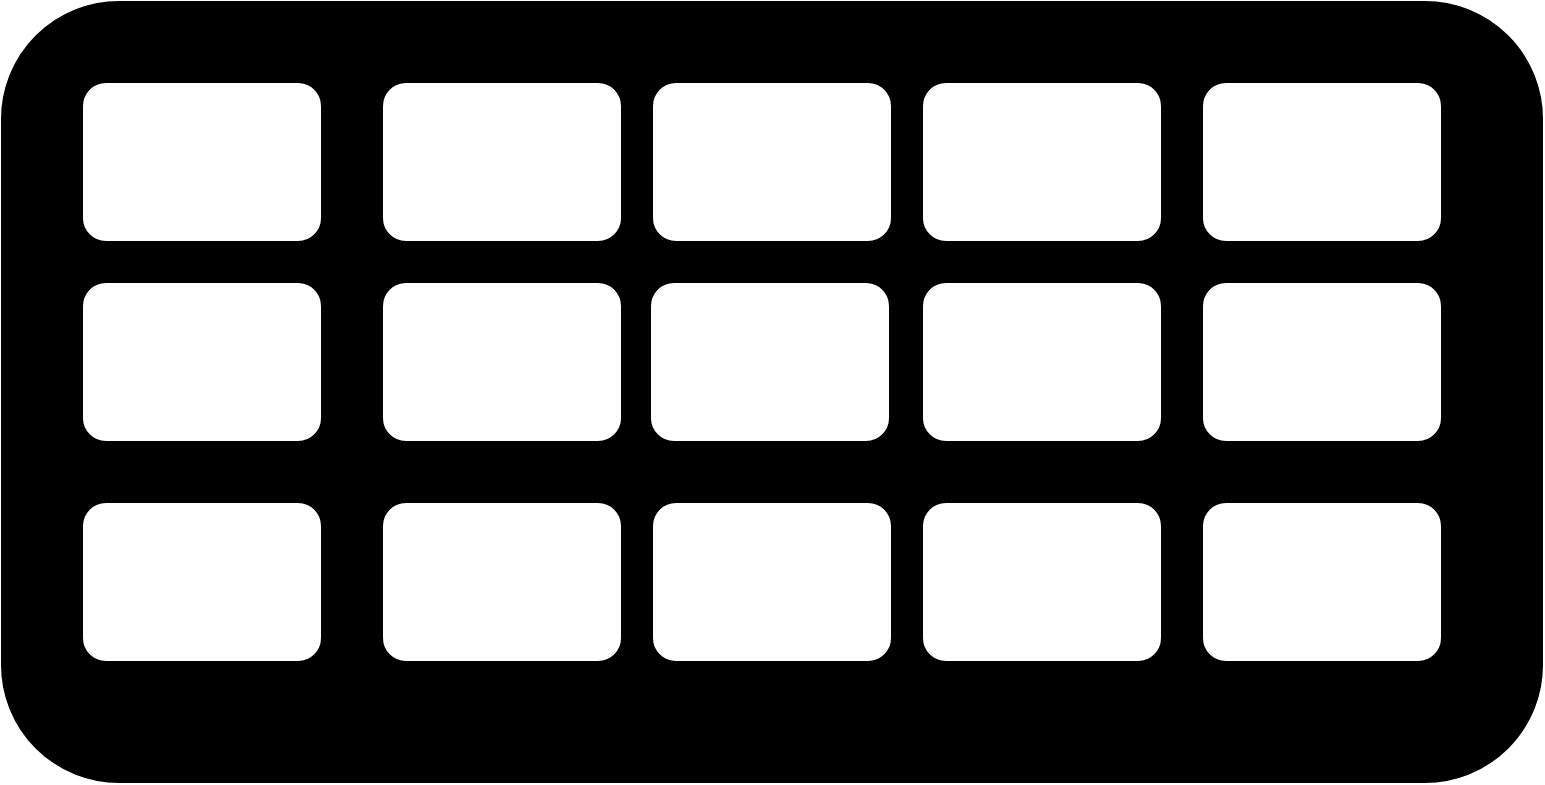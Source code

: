<mxfile version="21.8.2" type="github">
  <diagram name="Page-1" id="lp2oBkrCbPKhdw8PO_-7">
    <mxGraphModel dx="1434" dy="711" grid="1" gridSize="10" guides="1" tooltips="1" connect="1" arrows="1" fold="1" page="1" pageScale="1" pageWidth="827" pageHeight="1169" math="0" shadow="0">
      <root>
        <mxCell id="0" />
        <mxCell id="1" parent="0" />
        <mxCell id="yX9WhwZWAMBQ4o8qaNeU-1" value="" style="rounded=1;whiteSpace=wrap;html=1;fillColor=#000000;" vertex="1" parent="1">
          <mxGeometry x="30" y="170" width="770" height="390" as="geometry" />
        </mxCell>
        <mxCell id="yX9WhwZWAMBQ4o8qaNeU-2" value="" style="rounded=1;whiteSpace=wrap;html=1;" vertex="1" parent="1">
          <mxGeometry x="220" y="310" width="120" height="80" as="geometry" />
        </mxCell>
        <mxCell id="yX9WhwZWAMBQ4o8qaNeU-17" value="" style="rounded=1;whiteSpace=wrap;html=1;" vertex="1" parent="1">
          <mxGeometry x="70" y="310" width="120" height="80" as="geometry" />
        </mxCell>
        <mxCell id="yX9WhwZWAMBQ4o8qaNeU-18" value="" style="rounded=1;whiteSpace=wrap;html=1;" vertex="1" parent="1">
          <mxGeometry x="70" y="420" width="120" height="80" as="geometry" />
        </mxCell>
        <mxCell id="yX9WhwZWAMBQ4o8qaNeU-19" value="" style="rounded=1;whiteSpace=wrap;html=1;" vertex="1" parent="1">
          <mxGeometry x="220" y="210" width="120" height="80" as="geometry" />
        </mxCell>
        <mxCell id="yX9WhwZWAMBQ4o8qaNeU-20" value="" style="rounded=1;whiteSpace=wrap;html=1;" vertex="1" parent="1">
          <mxGeometry x="70" y="210" width="120" height="80" as="geometry" />
        </mxCell>
        <mxCell id="yX9WhwZWAMBQ4o8qaNeU-21" value="" style="rounded=1;whiteSpace=wrap;html=1;" vertex="1" parent="1">
          <mxGeometry x="220" y="420" width="120" height="80" as="geometry" />
        </mxCell>
        <mxCell id="yX9WhwZWAMBQ4o8qaNeU-22" value="" style="rounded=1;whiteSpace=wrap;html=1;" vertex="1" parent="1">
          <mxGeometry x="355" y="210" width="120" height="80" as="geometry" />
        </mxCell>
        <mxCell id="yX9WhwZWAMBQ4o8qaNeU-23" value="" style="rounded=1;whiteSpace=wrap;html=1;" vertex="1" parent="1">
          <mxGeometry x="490" y="210" width="120" height="80" as="geometry" />
        </mxCell>
        <mxCell id="yX9WhwZWAMBQ4o8qaNeU-24" value="" style="rounded=1;whiteSpace=wrap;html=1;" vertex="1" parent="1">
          <mxGeometry x="630" y="210" width="120" height="80" as="geometry" />
        </mxCell>
        <mxCell id="yX9WhwZWAMBQ4o8qaNeU-25" value="" style="rounded=1;whiteSpace=wrap;html=1;" vertex="1" parent="1">
          <mxGeometry x="354" y="310" width="120" height="80" as="geometry" />
        </mxCell>
        <mxCell id="yX9WhwZWAMBQ4o8qaNeU-26" value="" style="rounded=1;whiteSpace=wrap;html=1;" vertex="1" parent="1">
          <mxGeometry x="490" y="310" width="120" height="80" as="geometry" />
        </mxCell>
        <mxCell id="yX9WhwZWAMBQ4o8qaNeU-27" value="" style="rounded=1;whiteSpace=wrap;html=1;" vertex="1" parent="1">
          <mxGeometry x="630" y="310" width="120" height="80" as="geometry" />
        </mxCell>
        <mxCell id="yX9WhwZWAMBQ4o8qaNeU-28" value="" style="rounded=1;whiteSpace=wrap;html=1;" vertex="1" parent="1">
          <mxGeometry x="355" y="420" width="120" height="80" as="geometry" />
        </mxCell>
        <mxCell id="yX9WhwZWAMBQ4o8qaNeU-29" value="" style="rounded=1;whiteSpace=wrap;html=1;" vertex="1" parent="1">
          <mxGeometry x="490" y="420" width="120" height="80" as="geometry" />
        </mxCell>
        <mxCell id="yX9WhwZWAMBQ4o8qaNeU-30" value="" style="rounded=1;whiteSpace=wrap;html=1;" vertex="1" parent="1">
          <mxGeometry x="630" y="420" width="120" height="80" as="geometry" />
        </mxCell>
      </root>
    </mxGraphModel>
  </diagram>
</mxfile>
